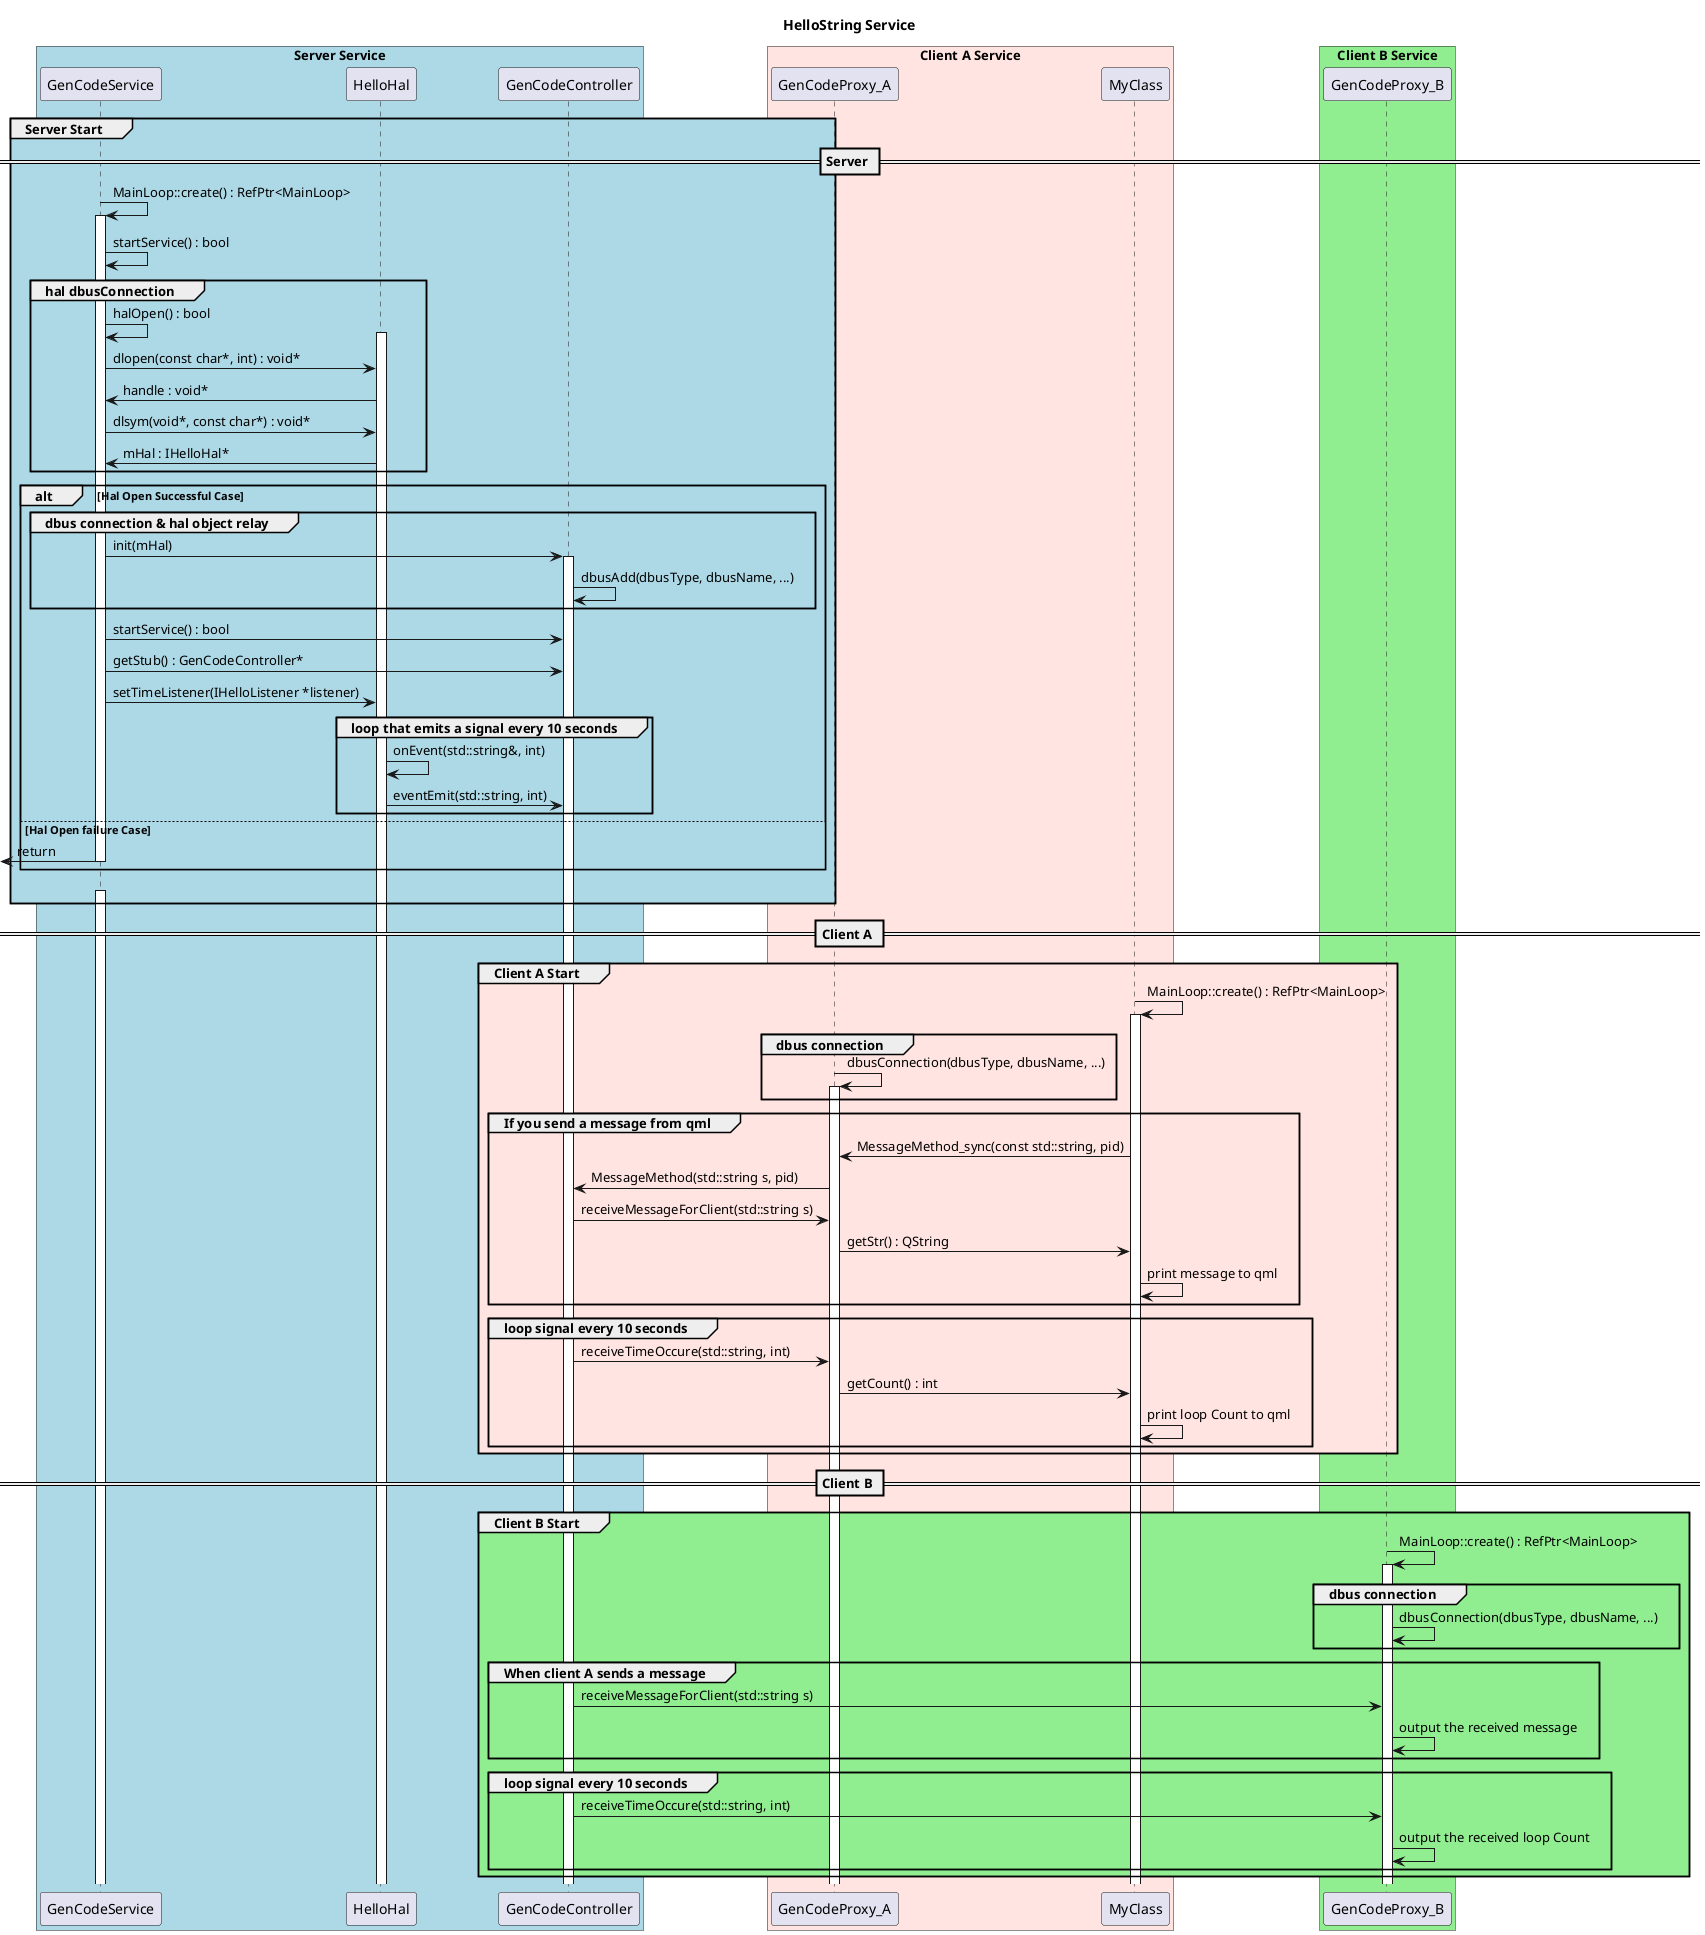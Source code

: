 ###########################################################
@startuml HelloString.png

Title HelloString Service Start
'----------------------------------------------------------
'==========================================================

@startuml
Title HelloString Service
'''''''''''' Server
group #LightBlue Server Start
box "Server Service" #LightBlue
participant GenCodeService
participant HelloHal
participant GenCodeController
end box
== Server ==
GenCodeService -> GenCodeService : MainLoop::create() : RefPtr<MainLoop>
activate GenCodeService
GenCodeService -> GenCodeService : startService() : bool

group #LightBlue hal dbusConnection
GenCodeService -> GenCodeService : halOpen() : bool
activate HelloHal
GenCodeService -> HelloHal : dlopen(const char*, int) : void*
HelloHal -> GenCodeService : handle : void*
GenCodeService -> HelloHal : dlsym(void*, const char*) : void*
HelloHal -> GenCodeService : mHal : IHelloHal*
end group

alt #LightBlue Hal Open Successful Case

group #LightBlue dbus connection & hal object relay
GenCodeService -> GenCodeController : init(mHal)
activate GenCodeController
GenCodeController -> GenCodeController : dbusAdd(dbusType, dbusName, ...)
end group

GenCodeService -> GenCodeController : startService() : bool
GenCodeService -> GenCodeController : getStub() : GenCodeController*
GenCodeService -> HelloHal : setTimeListener(IHelloListener *listener)

group #LightBlue loop that emits a signal every 10 seconds
HelloHal -> HelloHal : onEvent(std::string&, int)
HelloHal -> GenCodeController : eventEmit(std::string, int)
end group

else Hal Open failure Case
GenCodeService ->[ : return
deactivate GenCodeService
end

GenCodeService-[hidden]->GenCodeService
activate GenCodeService

end group
'''''''''''' Server

'''''''''''' Client A
== Client A ==
group #MistyRose Client A Start
box "Client A Service" #MistyRose
participant GenCodeProxy_A
participant MyClass
end box

MyClass -> MyClass : MainLoop::create() : RefPtr<MainLoop>
activate MyClass
group #MistyRose dbus connection
GenCodeProxy_A -> GenCodeProxy_A : dbusConnection(dbusType, dbusName, ...)
activate GenCodeProxy_A
end group

group #MistyRose If you send a message from qml
MyClass -> GenCodeProxy_A : MessageMethod_sync(const std::string, pid)
GenCodeProxy_A -> GenCodeController : MessageMethod(std::string s, pid)
GenCodeController -> GenCodeProxy_A : receiveMessageForClient(std::string s)
GenCodeProxy_A -> MyClass : getStr() : QString
MyClass -> MyClass : print message to qml
end group

group #MistyRose loop signal every 10 seconds
GenCodeController -> GenCodeProxy_A : receiveTimeOccure(std::string, int)
GenCodeProxy_A -> MyClass : getCount() : int
MyClass -> MyClass : print loop Count to qml
end group
end group
'''''''''''' Client A

'''''''''''' Client B
== Client B ==
group #LightGreen Client B Start

box "Client B Service" #LightGreen
participant GenCodeProxy_B
end box

GenCodeProxy_B -> GenCodeProxy_B : MainLoop::create() : RefPtr<MainLoop>
activate GenCodeProxy_B
group #LightGreen dbus connection
GenCodeProxy_B -> GenCodeProxy_B : dbusConnection(dbusType, dbusName, ...)
end group

group #LightGreen When client A sends a message
GenCodeController -> GenCodeProxy_B : receiveMessageForClient(std::string s)
GenCodeProxy_B -> GenCodeProxy_B : output the received message
end group

group #LightGreen loop signal every 10 seconds
GenCodeController -> GenCodeProxy_B : receiveTimeOccure(std::string, int)
GenCodeProxy_B -> GenCodeProxy_B : output the received loop Count
end group

end group
'''''''''''' Client B
'''''''''''' ~ HelloString Service
@enduml